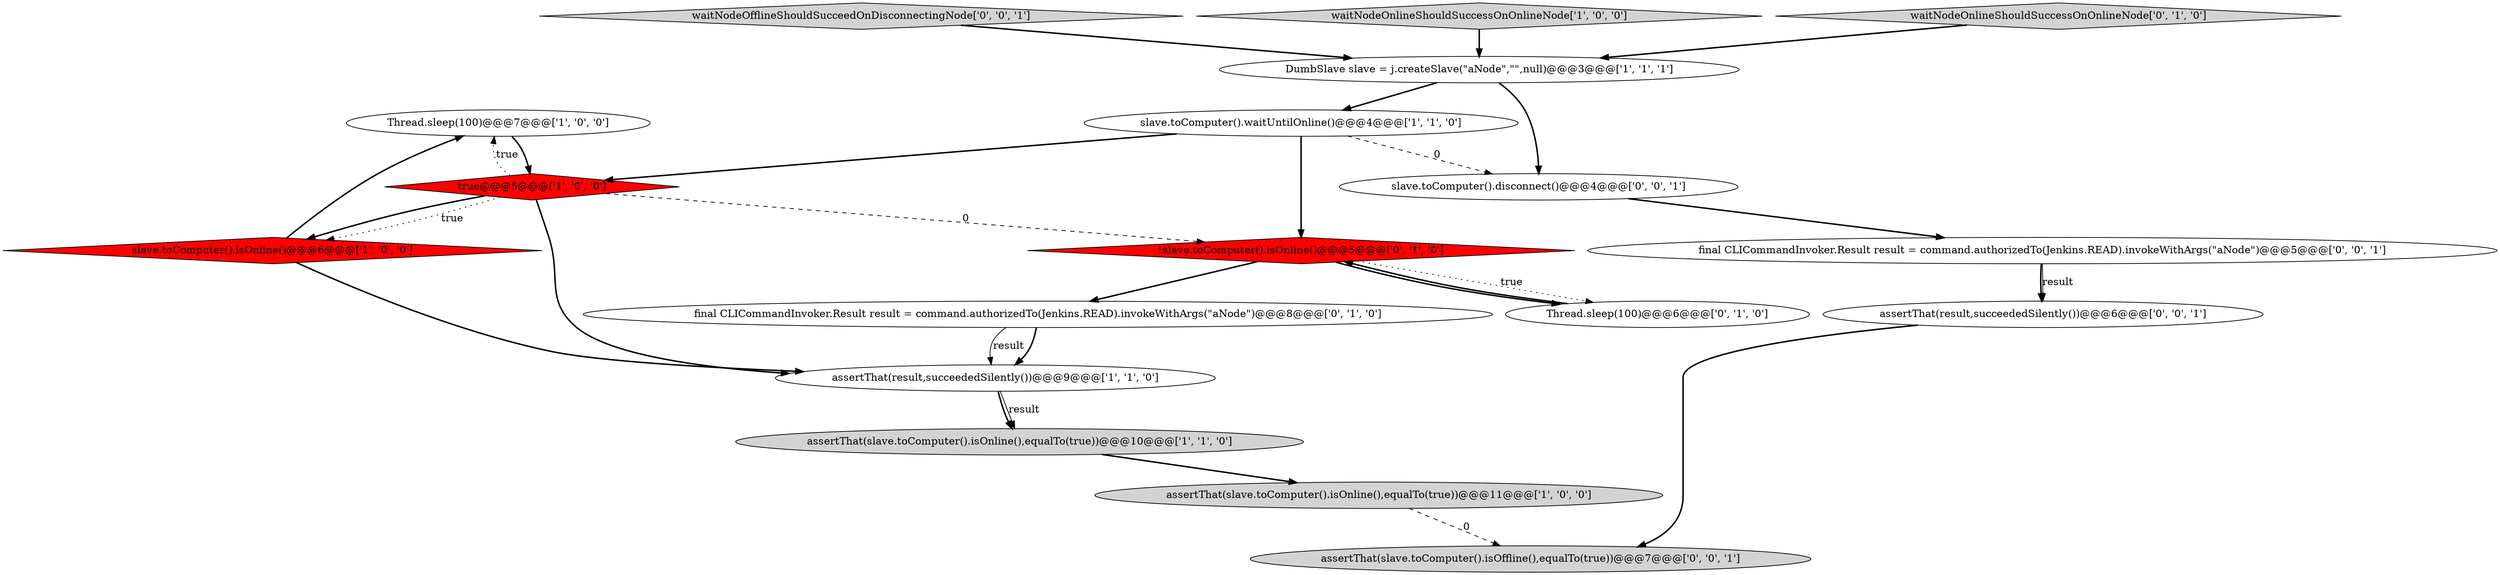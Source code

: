 digraph {
4 [style = filled, label = "Thread.sleep(100)@@@7@@@['1', '0', '0']", fillcolor = white, shape = ellipse image = "AAA0AAABBB1BBB"];
9 [style = filled, label = "!slave.toComputer().isOnline()@@@5@@@['0', '1', '0']", fillcolor = red, shape = diamond image = "AAA1AAABBB2BBB"];
6 [style = filled, label = "assertThat(slave.toComputer().isOnline(),equalTo(true))@@@10@@@['1', '1', '0']", fillcolor = lightgray, shape = ellipse image = "AAA0AAABBB1BBB"];
8 [style = filled, label = "assertThat(result,succeededSilently())@@@9@@@['1', '1', '0']", fillcolor = white, shape = ellipse image = "AAA0AAABBB1BBB"];
1 [style = filled, label = "assertThat(slave.toComputer().isOnline(),equalTo(true))@@@11@@@['1', '0', '0']", fillcolor = lightgray, shape = ellipse image = "AAA0AAABBB1BBB"];
5 [style = filled, label = "slave.toComputer().waitUntilOnline()@@@4@@@['1', '1', '0']", fillcolor = white, shape = ellipse image = "AAA0AAABBB1BBB"];
12 [style = filled, label = "Thread.sleep(100)@@@6@@@['0', '1', '0']", fillcolor = white, shape = ellipse image = "AAA0AAABBB2BBB"];
14 [style = filled, label = "assertThat(result,succeededSilently())@@@6@@@['0', '0', '1']", fillcolor = white, shape = ellipse image = "AAA0AAABBB3BBB"];
17 [style = filled, label = "waitNodeOfflineShouldSucceedOnDisconnectingNode['0', '0', '1']", fillcolor = lightgray, shape = diamond image = "AAA0AAABBB3BBB"];
10 [style = filled, label = "final CLICommandInvoker.Result result = command.authorizedTo(Jenkins.READ).invokeWithArgs(\"aNode\")@@@8@@@['0', '1', '0']", fillcolor = white, shape = ellipse image = "AAA0AAABBB2BBB"];
15 [style = filled, label = "slave.toComputer().disconnect()@@@4@@@['0', '0', '1']", fillcolor = white, shape = ellipse image = "AAA0AAABBB3BBB"];
13 [style = filled, label = "assertThat(slave.toComputer().isOffline(),equalTo(true))@@@7@@@['0', '0', '1']", fillcolor = lightgray, shape = ellipse image = "AAA0AAABBB3BBB"];
16 [style = filled, label = "final CLICommandInvoker.Result result = command.authorizedTo(Jenkins.READ).invokeWithArgs(\"aNode\")@@@5@@@['0', '0', '1']", fillcolor = white, shape = ellipse image = "AAA0AAABBB3BBB"];
3 [style = filled, label = "slave.toComputer().isOnline()@@@6@@@['1', '0', '0']", fillcolor = red, shape = diamond image = "AAA1AAABBB1BBB"];
7 [style = filled, label = "DumbSlave slave = j.createSlave(\"aNode\",\"\",null)@@@3@@@['1', '1', '1']", fillcolor = white, shape = ellipse image = "AAA0AAABBB1BBB"];
0 [style = filled, label = "waitNodeOnlineShouldSuccessOnOnlineNode['1', '0', '0']", fillcolor = lightgray, shape = diamond image = "AAA0AAABBB1BBB"];
11 [style = filled, label = "waitNodeOnlineShouldSuccessOnOnlineNode['0', '1', '0']", fillcolor = lightgray, shape = diamond image = "AAA0AAABBB2BBB"];
2 [style = filled, label = "true@@@5@@@['1', '0', '0']", fillcolor = red, shape = diamond image = "AAA1AAABBB1BBB"];
2->3 [style = dotted, label="true"];
16->14 [style = solid, label="result"];
9->12 [style = dotted, label="true"];
5->9 [style = bold, label=""];
8->6 [style = solid, label="result"];
2->3 [style = bold, label=""];
8->6 [style = bold, label=""];
4->2 [style = bold, label=""];
9->10 [style = bold, label=""];
12->9 [style = bold, label=""];
15->16 [style = bold, label=""];
3->4 [style = bold, label=""];
0->7 [style = bold, label=""];
1->13 [style = dashed, label="0"];
17->7 [style = bold, label=""];
6->1 [style = bold, label=""];
5->2 [style = bold, label=""];
7->5 [style = bold, label=""];
10->8 [style = bold, label=""];
2->9 [style = dashed, label="0"];
3->8 [style = bold, label=""];
2->4 [style = dotted, label="true"];
7->15 [style = bold, label=""];
16->14 [style = bold, label=""];
9->12 [style = bold, label=""];
14->13 [style = bold, label=""];
5->15 [style = dashed, label="0"];
10->8 [style = solid, label="result"];
11->7 [style = bold, label=""];
2->8 [style = bold, label=""];
}
